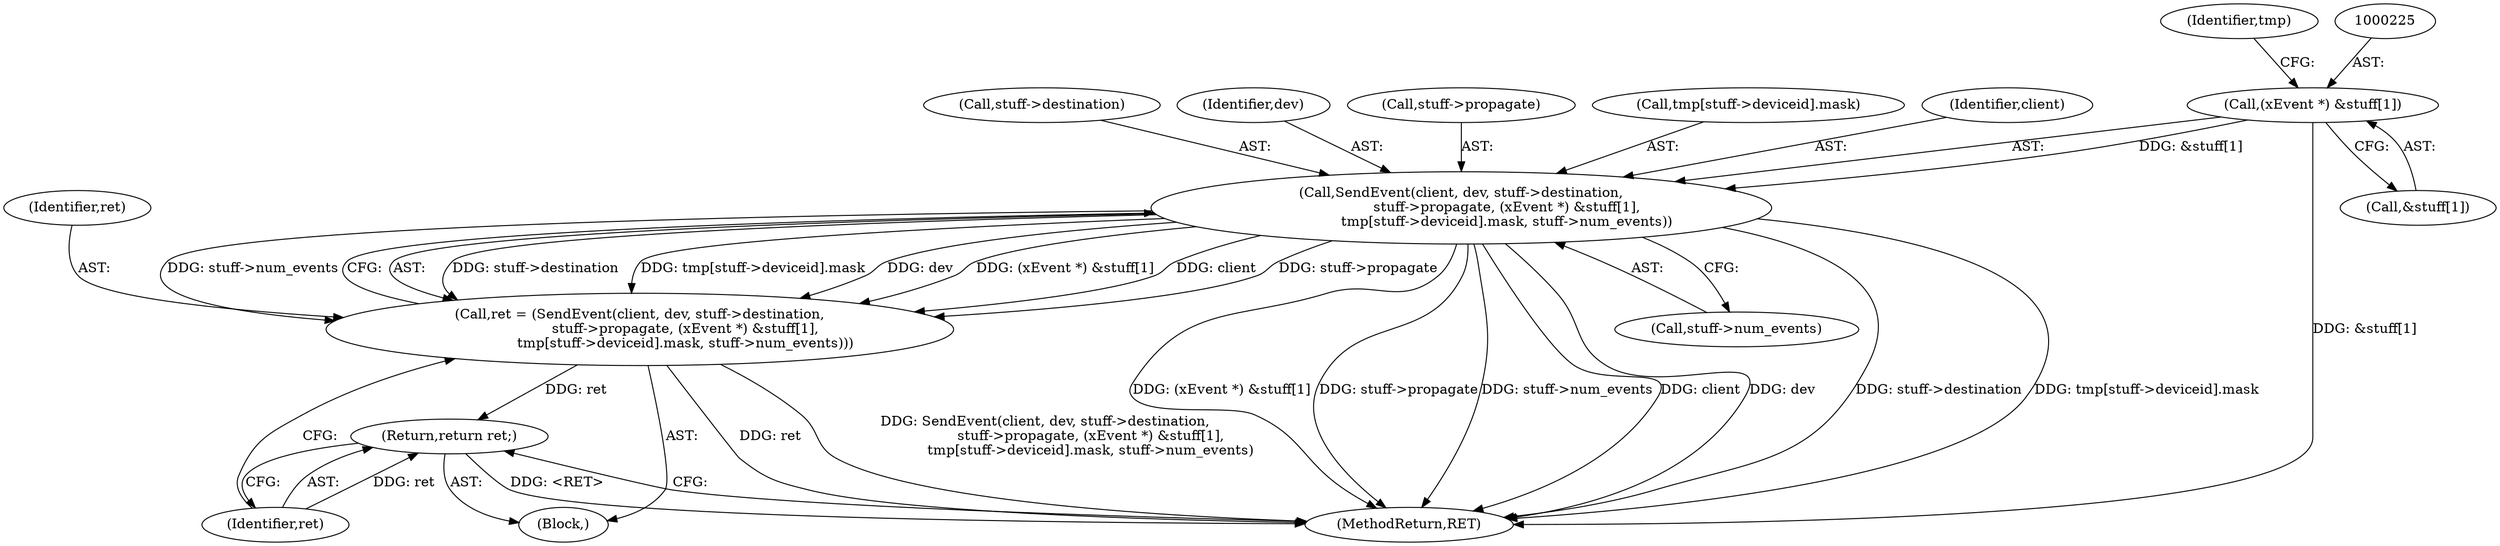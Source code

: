 digraph "0_xserver_8caed4df36b1f802b4992edcfd282cbeeec35d9d@array" {
"1000215" [label="(Call,SendEvent(client, dev, stuff->destination,\n                     stuff->propagate, (xEvent *) &stuff[1],\n                     tmp[stuff->deviceid].mask, stuff->num_events))"];
"1000224" [label="(Call,(xEvent *) &stuff[1])"];
"1000213" [label="(Call,ret = (SendEvent(client, dev, stuff->destination,\n                     stuff->propagate, (xEvent *) &stuff[1],\n                     tmp[stuff->deviceid].mask, stuff->num_events)))"];
"1000240" [label="(Return,return ret;)"];
"1000217" [label="(Identifier,dev)"];
"1000221" [label="(Call,stuff->propagate)"];
"1000230" [label="(Call,tmp[stuff->deviceid].mask)"];
"1000224" [label="(Call,(xEvent *) &stuff[1])"];
"1000226" [label="(Call,&stuff[1])"];
"1000241" [label="(Identifier,ret)"];
"1000240" [label="(Return,return ret;)"];
"1000237" [label="(Call,stuff->num_events)"];
"1000216" [label="(Identifier,client)"];
"1000218" [label="(Call,stuff->destination)"];
"1000213" [label="(Call,ret = (SendEvent(client, dev, stuff->destination,\n                     stuff->propagate, (xEvent *) &stuff[1],\n                     tmp[stuff->deviceid].mask, stuff->num_events)))"];
"1000242" [label="(MethodReturn,RET)"];
"1000232" [label="(Identifier,tmp)"];
"1000103" [label="(Block,)"];
"1000214" [label="(Identifier,ret)"];
"1000215" [label="(Call,SendEvent(client, dev, stuff->destination,\n                     stuff->propagate, (xEvent *) &stuff[1],\n                     tmp[stuff->deviceid].mask, stuff->num_events))"];
"1000215" -> "1000213"  [label="AST: "];
"1000215" -> "1000237"  [label="CFG: "];
"1000216" -> "1000215"  [label="AST: "];
"1000217" -> "1000215"  [label="AST: "];
"1000218" -> "1000215"  [label="AST: "];
"1000221" -> "1000215"  [label="AST: "];
"1000224" -> "1000215"  [label="AST: "];
"1000230" -> "1000215"  [label="AST: "];
"1000237" -> "1000215"  [label="AST: "];
"1000213" -> "1000215"  [label="CFG: "];
"1000215" -> "1000242"  [label="DDG: stuff->propagate"];
"1000215" -> "1000242"  [label="DDG: stuff->num_events"];
"1000215" -> "1000242"  [label="DDG: client"];
"1000215" -> "1000242"  [label="DDG: dev"];
"1000215" -> "1000242"  [label="DDG: stuff->destination"];
"1000215" -> "1000242"  [label="DDG: tmp[stuff->deviceid].mask"];
"1000215" -> "1000242"  [label="DDG: (xEvent *) &stuff[1]"];
"1000215" -> "1000213"  [label="DDG: stuff->destination"];
"1000215" -> "1000213"  [label="DDG: tmp[stuff->deviceid].mask"];
"1000215" -> "1000213"  [label="DDG: dev"];
"1000215" -> "1000213"  [label="DDG: (xEvent *) &stuff[1]"];
"1000215" -> "1000213"  [label="DDG: client"];
"1000215" -> "1000213"  [label="DDG: stuff->propagate"];
"1000215" -> "1000213"  [label="DDG: stuff->num_events"];
"1000224" -> "1000215"  [label="DDG: &stuff[1]"];
"1000224" -> "1000226"  [label="CFG: "];
"1000225" -> "1000224"  [label="AST: "];
"1000226" -> "1000224"  [label="AST: "];
"1000232" -> "1000224"  [label="CFG: "];
"1000224" -> "1000242"  [label="DDG: &stuff[1]"];
"1000213" -> "1000103"  [label="AST: "];
"1000214" -> "1000213"  [label="AST: "];
"1000241" -> "1000213"  [label="CFG: "];
"1000213" -> "1000242"  [label="DDG: ret"];
"1000213" -> "1000242"  [label="DDG: SendEvent(client, dev, stuff->destination,\n                     stuff->propagate, (xEvent *) &stuff[1],\n                     tmp[stuff->deviceid].mask, stuff->num_events)"];
"1000213" -> "1000240"  [label="DDG: ret"];
"1000240" -> "1000103"  [label="AST: "];
"1000240" -> "1000241"  [label="CFG: "];
"1000241" -> "1000240"  [label="AST: "];
"1000242" -> "1000240"  [label="CFG: "];
"1000240" -> "1000242"  [label="DDG: <RET>"];
"1000241" -> "1000240"  [label="DDG: ret"];
}
